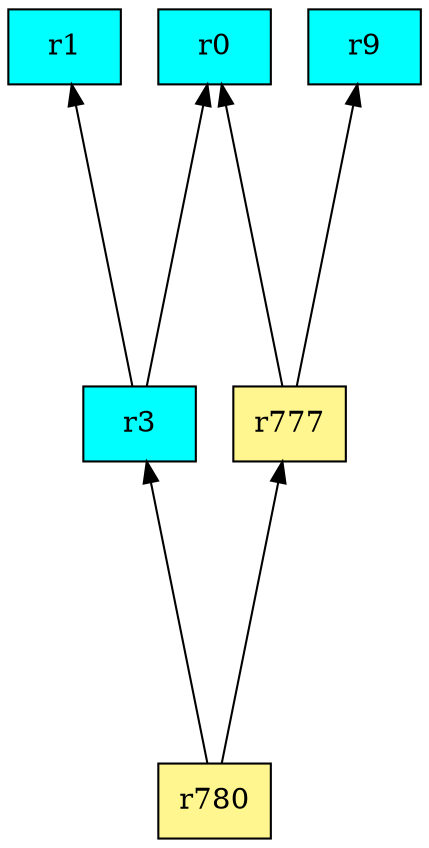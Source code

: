 digraph G {
rankdir=BT;ranksep="2.0";
"r3" [shape=record,fillcolor=cyan,style=filled,label="{r3}"];
"r777" [shape=record,fillcolor=khaki1,style=filled,label="{r777}"];
"r1" [shape=record,fillcolor=cyan,style=filled,label="{r1}"];
"r780" [shape=record,fillcolor=khaki1,style=filled,label="{r780}"];
"r0" [shape=record,fillcolor=cyan,style=filled,label="{r0}"];
"r9" [shape=record,fillcolor=cyan,style=filled,label="{r9}"];
"r3" -> "r1"
"r3" -> "r0"
"r777" -> "r9"
"r777" -> "r0"
"r780" -> "r3"
"r780" -> "r777"
}